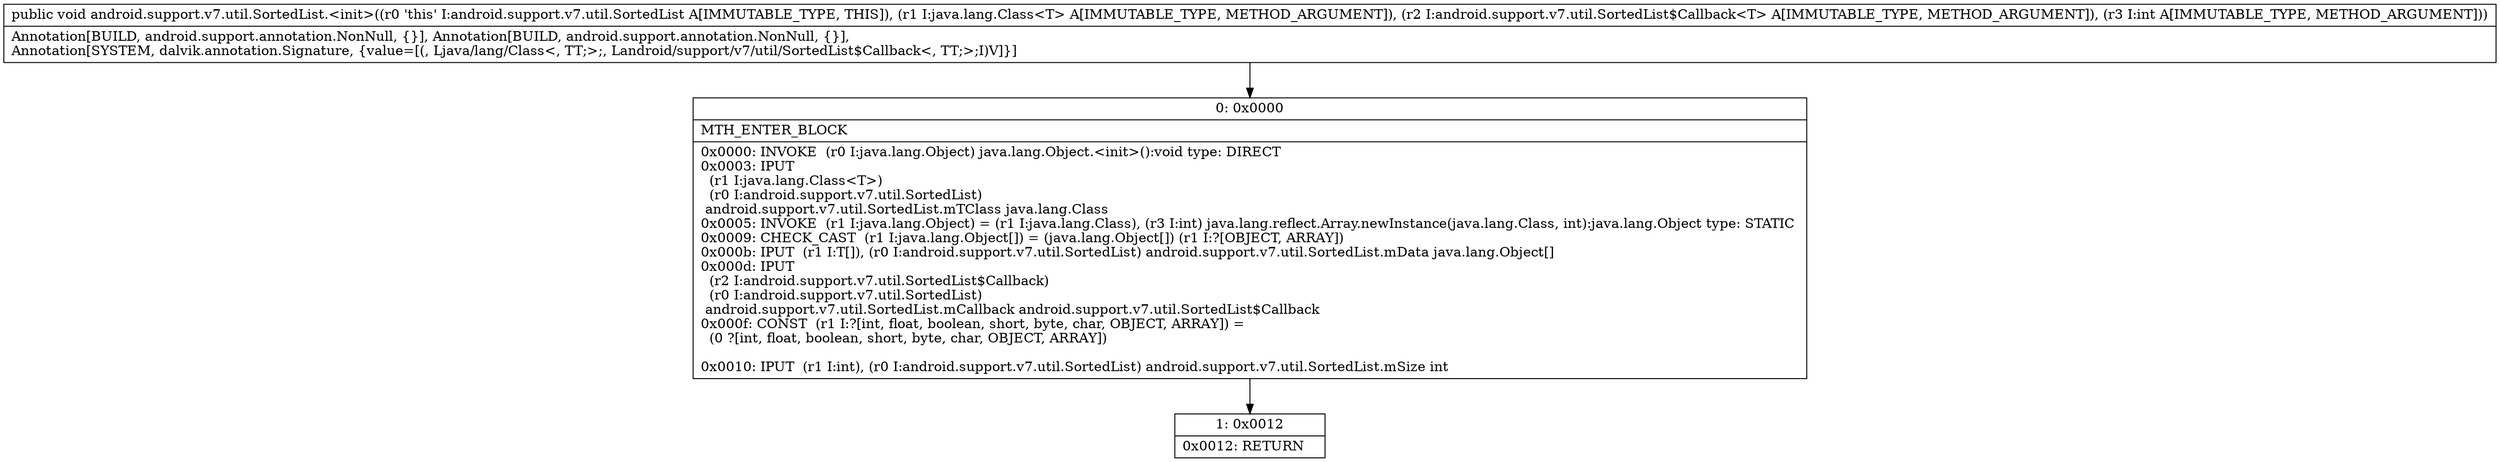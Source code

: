 digraph "CFG forandroid.support.v7.util.SortedList.\<init\>(Ljava\/lang\/Class;Landroid\/support\/v7\/util\/SortedList$Callback;I)V" {
Node_0 [shape=record,label="{0\:\ 0x0000|MTH_ENTER_BLOCK\l|0x0000: INVOKE  (r0 I:java.lang.Object) java.lang.Object.\<init\>():void type: DIRECT \l0x0003: IPUT  \l  (r1 I:java.lang.Class\<T\>)\l  (r0 I:android.support.v7.util.SortedList)\l android.support.v7.util.SortedList.mTClass java.lang.Class \l0x0005: INVOKE  (r1 I:java.lang.Object) = (r1 I:java.lang.Class), (r3 I:int) java.lang.reflect.Array.newInstance(java.lang.Class, int):java.lang.Object type: STATIC \l0x0009: CHECK_CAST  (r1 I:java.lang.Object[]) = (java.lang.Object[]) (r1 I:?[OBJECT, ARRAY]) \l0x000b: IPUT  (r1 I:T[]), (r0 I:android.support.v7.util.SortedList) android.support.v7.util.SortedList.mData java.lang.Object[] \l0x000d: IPUT  \l  (r2 I:android.support.v7.util.SortedList$Callback)\l  (r0 I:android.support.v7.util.SortedList)\l android.support.v7.util.SortedList.mCallback android.support.v7.util.SortedList$Callback \l0x000f: CONST  (r1 I:?[int, float, boolean, short, byte, char, OBJECT, ARRAY]) = \l  (0 ?[int, float, boolean, short, byte, char, OBJECT, ARRAY])\l \l0x0010: IPUT  (r1 I:int), (r0 I:android.support.v7.util.SortedList) android.support.v7.util.SortedList.mSize int \l}"];
Node_1 [shape=record,label="{1\:\ 0x0012|0x0012: RETURN   \l}"];
MethodNode[shape=record,label="{public void android.support.v7.util.SortedList.\<init\>((r0 'this' I:android.support.v7.util.SortedList A[IMMUTABLE_TYPE, THIS]), (r1 I:java.lang.Class\<T\> A[IMMUTABLE_TYPE, METHOD_ARGUMENT]), (r2 I:android.support.v7.util.SortedList$Callback\<T\> A[IMMUTABLE_TYPE, METHOD_ARGUMENT]), (r3 I:int A[IMMUTABLE_TYPE, METHOD_ARGUMENT]))  | Annotation[BUILD, android.support.annotation.NonNull, \{\}], Annotation[BUILD, android.support.annotation.NonNull, \{\}], \lAnnotation[SYSTEM, dalvik.annotation.Signature, \{value=[(, Ljava\/lang\/Class\<, TT;\>;, Landroid\/support\/v7\/util\/SortedList$Callback\<, TT;\>;I)V]\}]\l}"];
MethodNode -> Node_0;
Node_0 -> Node_1;
}

